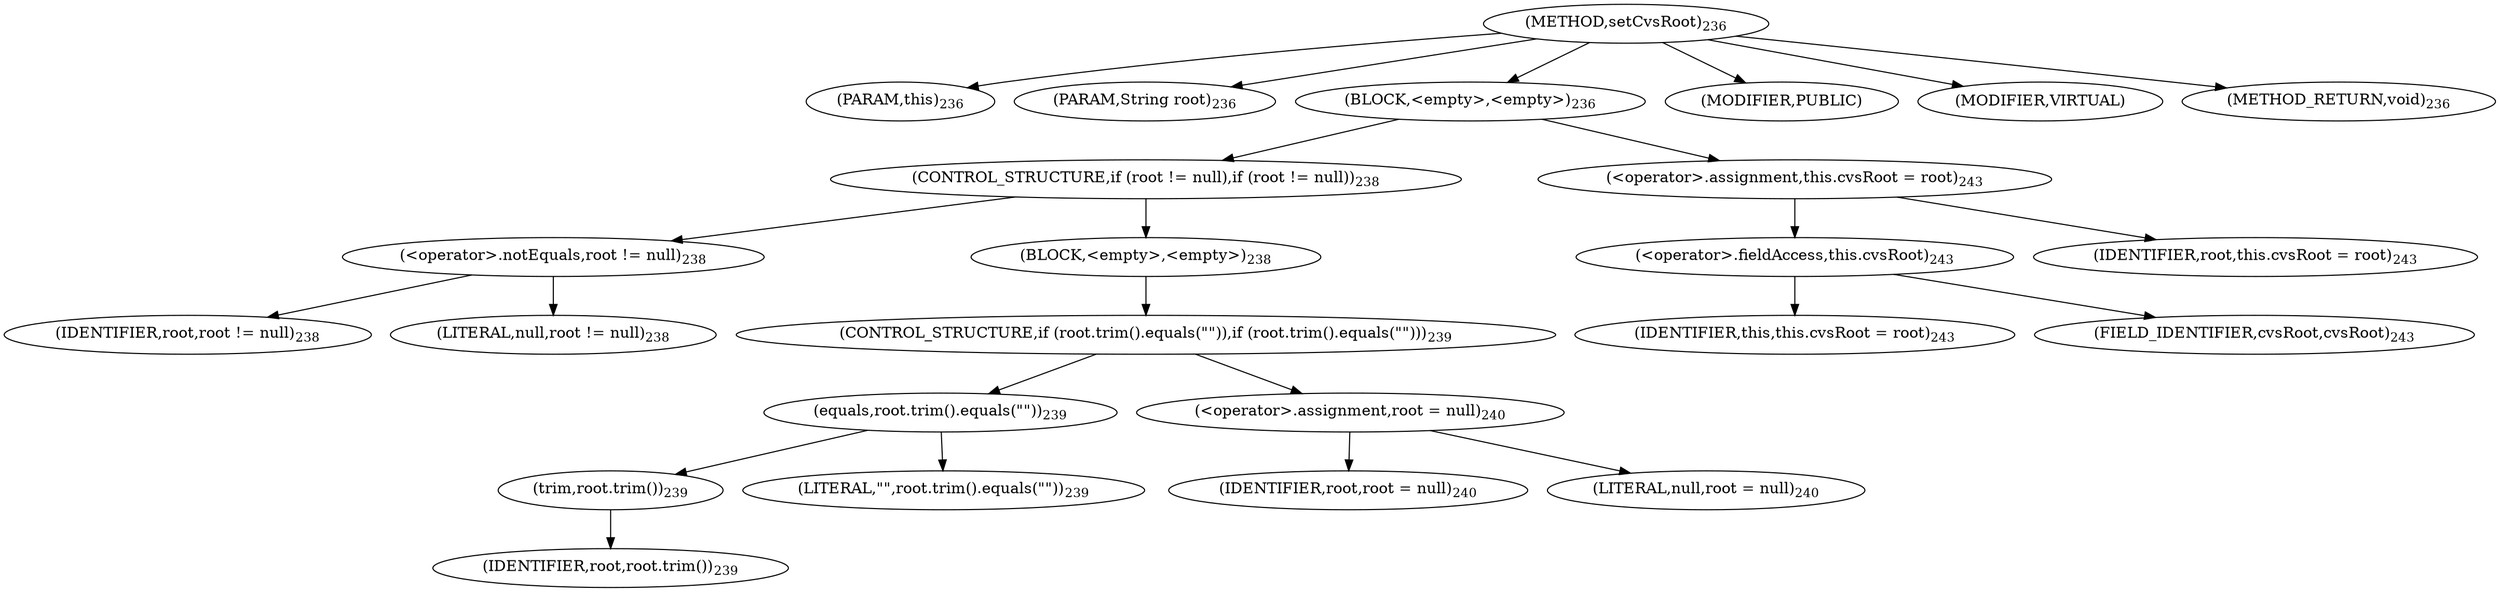digraph "setCvsRoot" {  
"450" [label = <(METHOD,setCvsRoot)<SUB>236</SUB>> ]
"27" [label = <(PARAM,this)<SUB>236</SUB>> ]
"451" [label = <(PARAM,String root)<SUB>236</SUB>> ]
"452" [label = <(BLOCK,&lt;empty&gt;,&lt;empty&gt;)<SUB>236</SUB>> ]
"453" [label = <(CONTROL_STRUCTURE,if (root != null),if (root != null))<SUB>238</SUB>> ]
"454" [label = <(&lt;operator&gt;.notEquals,root != null)<SUB>238</SUB>> ]
"455" [label = <(IDENTIFIER,root,root != null)<SUB>238</SUB>> ]
"456" [label = <(LITERAL,null,root != null)<SUB>238</SUB>> ]
"457" [label = <(BLOCK,&lt;empty&gt;,&lt;empty&gt;)<SUB>238</SUB>> ]
"458" [label = <(CONTROL_STRUCTURE,if (root.trim().equals(&quot;&quot;)),if (root.trim().equals(&quot;&quot;)))<SUB>239</SUB>> ]
"459" [label = <(equals,root.trim().equals(&quot;&quot;))<SUB>239</SUB>> ]
"460" [label = <(trim,root.trim())<SUB>239</SUB>> ]
"461" [label = <(IDENTIFIER,root,root.trim())<SUB>239</SUB>> ]
"462" [label = <(LITERAL,&quot;&quot;,root.trim().equals(&quot;&quot;))<SUB>239</SUB>> ]
"463" [label = <(&lt;operator&gt;.assignment,root = null)<SUB>240</SUB>> ]
"464" [label = <(IDENTIFIER,root,root = null)<SUB>240</SUB>> ]
"465" [label = <(LITERAL,null,root = null)<SUB>240</SUB>> ]
"466" [label = <(&lt;operator&gt;.assignment,this.cvsRoot = root)<SUB>243</SUB>> ]
"467" [label = <(&lt;operator&gt;.fieldAccess,this.cvsRoot)<SUB>243</SUB>> ]
"26" [label = <(IDENTIFIER,this,this.cvsRoot = root)<SUB>243</SUB>> ]
"468" [label = <(FIELD_IDENTIFIER,cvsRoot,cvsRoot)<SUB>243</SUB>> ]
"469" [label = <(IDENTIFIER,root,this.cvsRoot = root)<SUB>243</SUB>> ]
"470" [label = <(MODIFIER,PUBLIC)> ]
"471" [label = <(MODIFIER,VIRTUAL)> ]
"472" [label = <(METHOD_RETURN,void)<SUB>236</SUB>> ]
  "450" -> "27" 
  "450" -> "451" 
  "450" -> "452" 
  "450" -> "470" 
  "450" -> "471" 
  "450" -> "472" 
  "452" -> "453" 
  "452" -> "466" 
  "453" -> "454" 
  "453" -> "457" 
  "454" -> "455" 
  "454" -> "456" 
  "457" -> "458" 
  "458" -> "459" 
  "458" -> "463" 
  "459" -> "460" 
  "459" -> "462" 
  "460" -> "461" 
  "463" -> "464" 
  "463" -> "465" 
  "466" -> "467" 
  "466" -> "469" 
  "467" -> "26" 
  "467" -> "468" 
}
